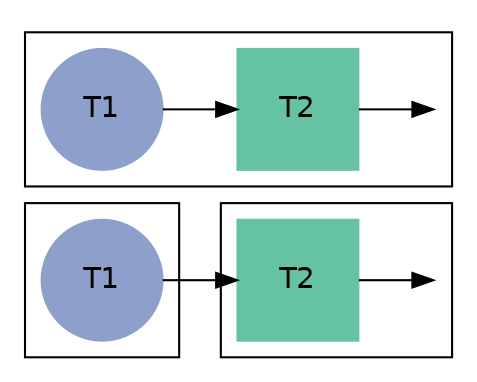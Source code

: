 digraph {
  rankdir = LR
  fontname = Helvetica
  labelloc = t
  node[label="" style=filled fontname=Helvetica height=0.8]

  gen1_test1, iso_test1

  subgraph cluster_iso {
    iso_test1 -> iso_test2 -> iso_inv
  }

  subgraph cluster_gen1 {
    gen1_test1
  }
  subgraph cluster_gen2 {
    gen2_test2 -> gen2_inv
  }
  gen1_test1 -> gen2_test2

  // set shape for test 1
  iso_test1, gen1_test1[shape=circle color="#8da0cb" label="T1"]

  // set shape for test 2
  iso_test2, gen2_test2[shape=square color="#66c2a5" label="T2"]

  // invisible nodes
  iso_inv, gen1_inv, gen2_inv[width=0 height=0 style=invis shape=none]
}
